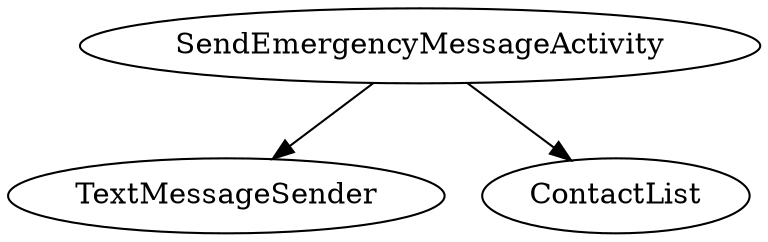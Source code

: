 digraph G1 {
  concentrate = true;
  SendEmergencyMessageActivity -> TextMessageSender;
  SendEmergencyMessageActivity -> ContactList;
}
